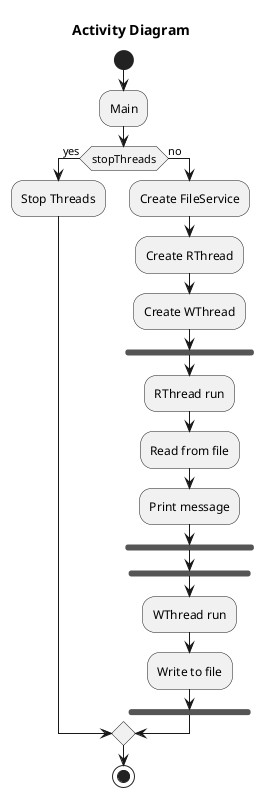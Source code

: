 @startuml
title Activity Diagram

start
:Main;
if (stopThreads) then (yes)
  :Stop Threads;
else (no)
  :Create FileService;
  :Create RThread;
  :Create WThread;
  fork
    :RThread run;
    :Read from file;
    :Print message;
  endfork
  fork
    :WThread run;
    :Write to file;
  endfork
endif
stop

@enduml
